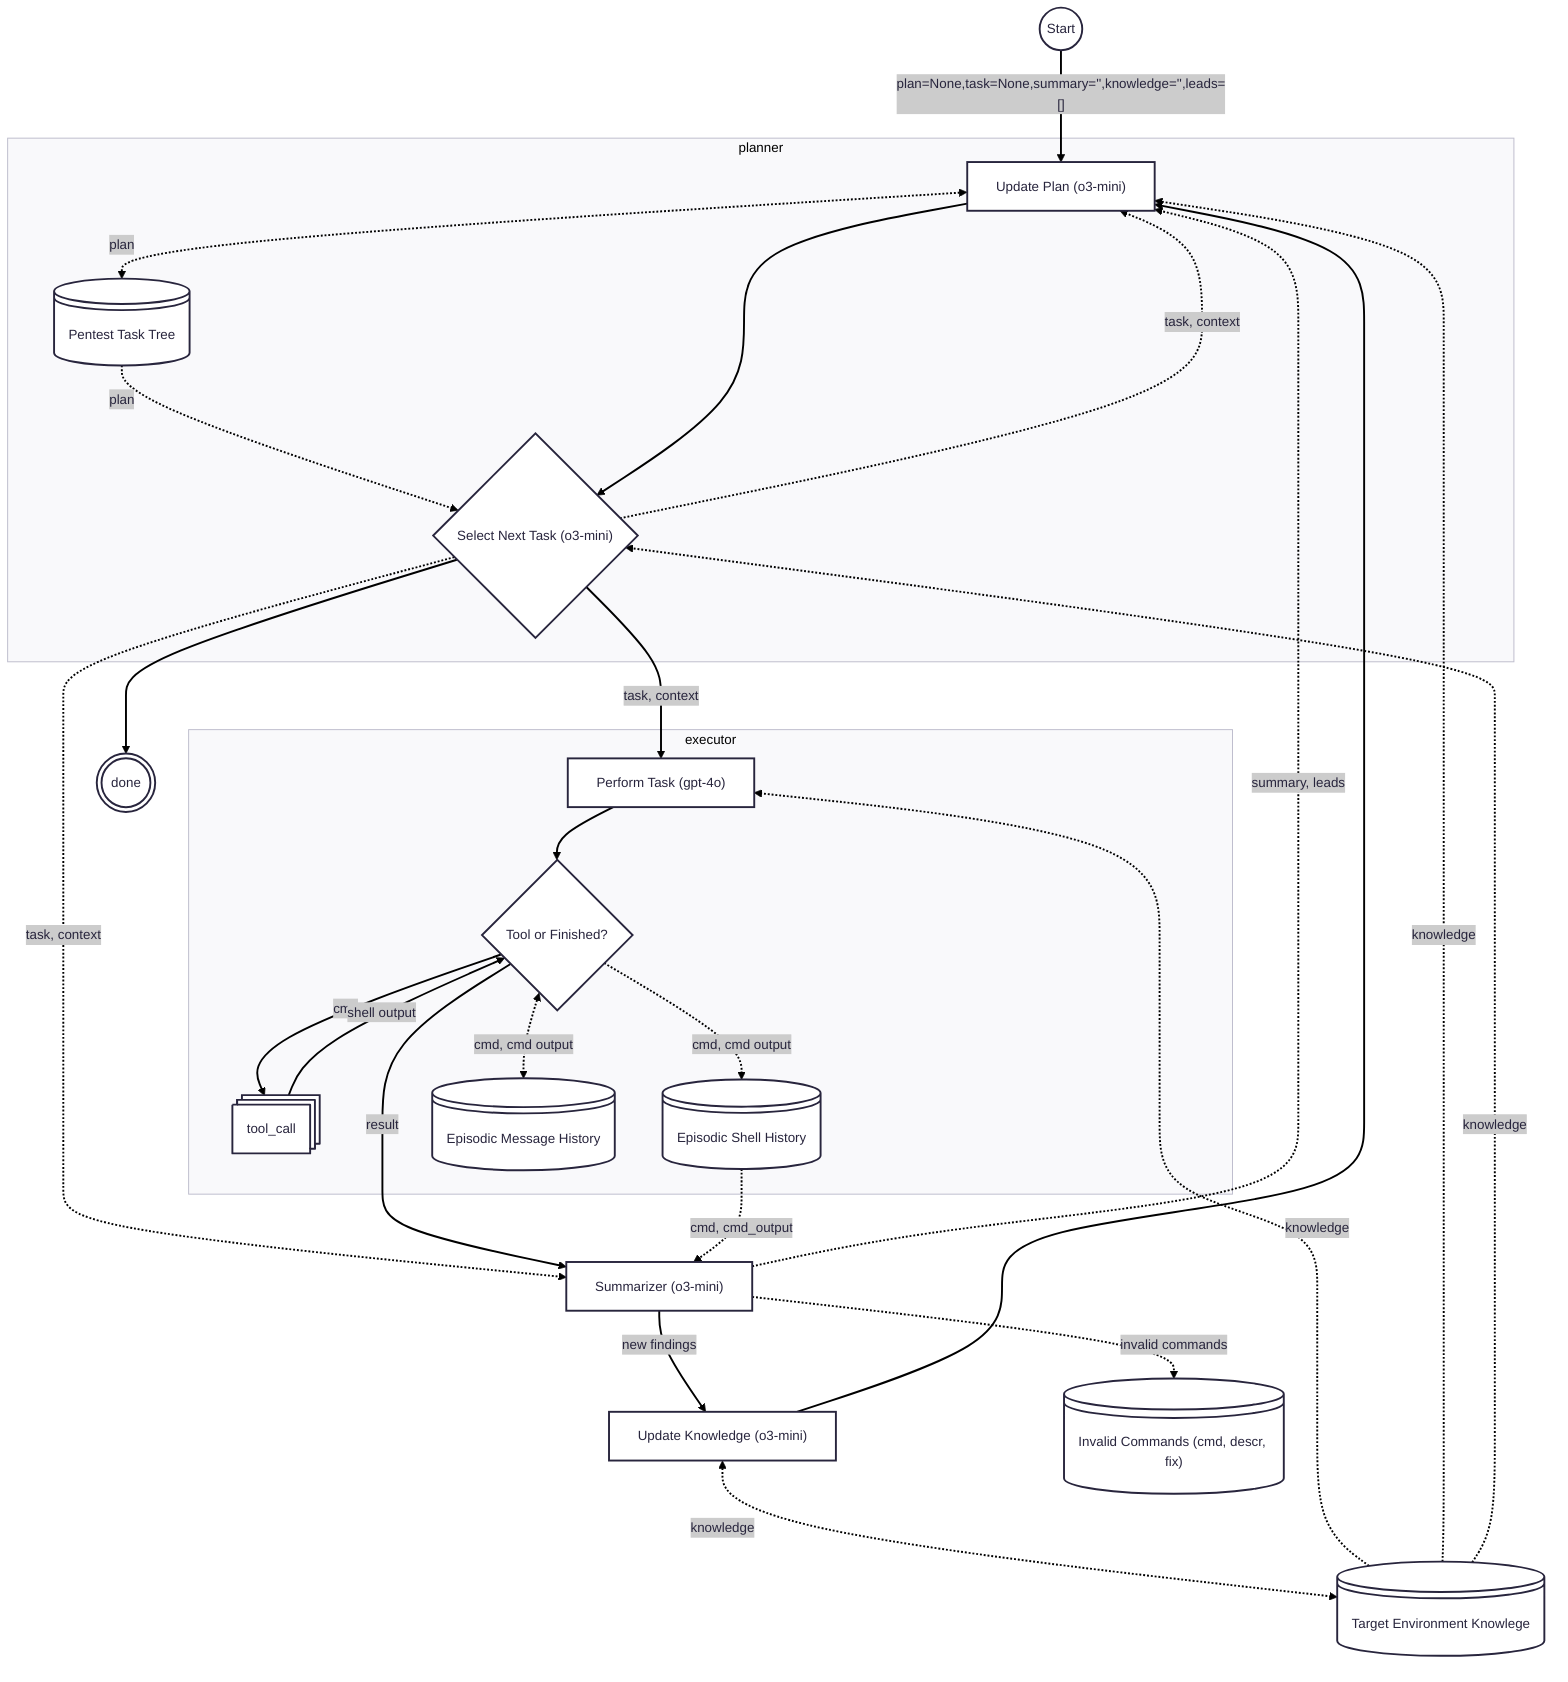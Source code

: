 ---
config:
  theme: redux
---
flowchart TD
 subgraph planner["planner"]
        replan["Update Plan (o3-mini)"]
        next{"Select Next Task (o3-mini)"}
        ptt["Pentest Task Tree"]
  end
 subgraph executor["executor"]
        execute["Perform Task (gpt-4o)"]
        execute_decide{"Tool or Finished?"}
        tool_call@{shape: procs, lable: "tool-call: SSH"}
        shell_history["Episodic Shell History"]
        message_history["Episodic Message History"]
  end

    findings@{ shape: lin-cyl, label: "Target Environment Knowlege"}

    update_knowledge["Update Knowledge (o3-mini)"]
  
  
    start(("Start")) -- "plan=None,task=None,summary='',knowledge='',leads=[]" --> replan
    replan <-. plan .-> ptt
    ptt -. plan .-> next
    replan --> next
    next -- task, context --> execute
    next --> finish((("done")))
    next -. task, context .-> summarizer["Summarizer (o3-mini)"] & replan
    execute --> execute_decide
    execute_decide -- cmd --> tool_call
    tool_call -- shell output --> execute_decide
    execute_decide -- result --> summarizer
    summarizer -. summary, leads .-> replan
    summarizer -. invalid commands .-> invalid_commands["Invalid Commands (cmd, descr, fix)"]
    findings -. knowledge .-> execute
    findings -. knowledge .-> replan
    findings -. knowledge .-> next
    execute_decide <-. cmd, cmd output .-> message_history
    execute_decide -. cmd, cmd output .-> shell_history
    shell_history -. cmd, cmd_output .-> summarizer
    ptt@{ shape: lin-cyl}
    shell_history@{ shape: lin-cyl}
    message_history@{ shape: lin-cyl}
    invalid_commands@{ shape: lin-cyl}
    summarizer -- new findings --> update_knowledge
    update_knowledge <-. knowledge .-> findings
    update_knowledge --> replan